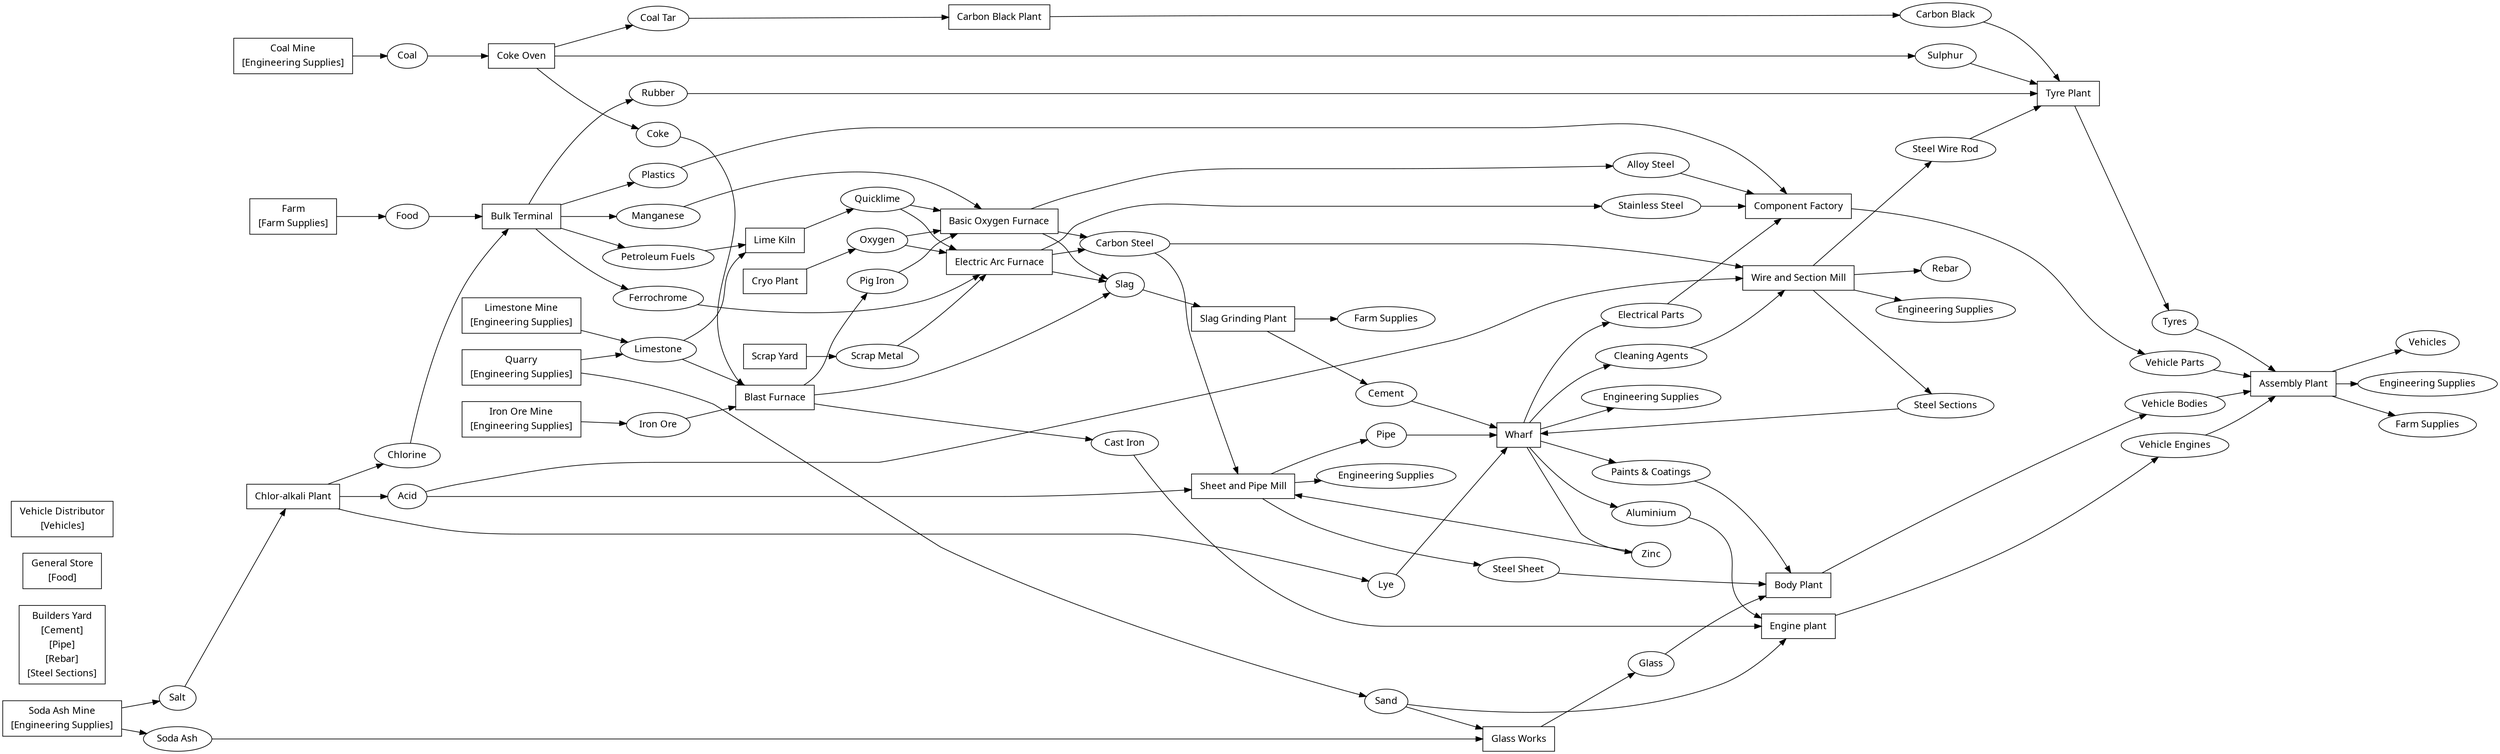 digraph steeltown {
	graph [fname="docs/html/steeltown.dot",
		fontname="sans-serif",
		nodesep=0.33,
		rankdir=LR,
		ranksep=0.44,
		stylesheet="static/css/cargoflow_styles.css",
		tooltip=Steeltown
	];
	C_acid	 [fontname="sans-serif",
		href="cargos.html#acid",
		id=acid,
		label=Acid,
		shape=ellipse,
		target=_top];
	I_sheet_and_pipe_mill	 [fontname="sans-serif",
		href="industries.html#sheet_and_pipe_mill",
		id=sheet_and_pipe_mill,
		label=<
            <table border="0" cellborder="0">
                <tr><td>Sheet and Pipe Mill</td></tr>
                
                    
                    
                    
                
                    
                    
                    
                
                    
                    
                    
                
            </table>
        >,
		shape=box,
		target=_top,
		tooltip="Sheet and Pipe Mill"];
	C_acid -> I_sheet_and_pipe_mill	 [tooltip="Acid -> Sheet and Pipe Mill",
		weight=3];
	I_wire_and_section_mill	 [fontname="sans-serif",
		href="industries.html#wire_and_section_mill",
		id=wire_and_section_mill,
		label=<
            <table border="0" cellborder="0">
                <tr><td>Wire and Section Mill</td></tr>
                
                    
                    
                    
                
                    
                    
                    
                
                    
                    
                    
                
            </table>
        >,
		shape=box,
		target=_top,
		tooltip="Wire and Section Mill"];
	C_acid -> I_wire_and_section_mill	 [tooltip="Acid -> Wire and Section Mill",
		weight=3];
	C_alloy_steel	 [fontname="sans-serif",
		href="cargos.html#alloy_steel",
		id=alloy_steel,
		label="Alloy Steel",
		shape=ellipse,
		target=_top];
	I_component_factory	 [fontname="sans-serif",
		href="industries.html#component_factory",
		id=component_factory,
		label=<
            <table border="0" cellborder="0">
                <tr><td>Component Factory</td></tr>
                
                    
                    
                    
                
                    
                    
                    
                
                    
                    
                    
                
                    
                    
                    
                
            </table>
        >,
		shape=box,
		target=_top,
		tooltip="Component Factory"];
	C_alloy_steel -> I_component_factory	 [tooltip="Alloy Steel -> Component Factory",
		weight=4];
	C_aluminium	 [fontname="sans-serif",
		href="cargos.html#aluminium",
		id=aluminium,
		label=Aluminium,
		shape=ellipse,
		target=_top];
	I_engine_plant	 [fontname="sans-serif",
		href="industries.html#engine_plant",
		id=engine_plant,
		label=<
            <table border="0" cellborder="0">
                <tr><td>Engine plant</td></tr>
                
                    
                    
                    
                
                    
                    
                    
                
                    
                    
                    
                
            </table>
        >,
		shape=box,
		target=_top,
		tooltip="Engine plant"];
	C_aluminium -> I_engine_plant	 [tooltip="Aluminium -> Engine plant",
		weight=3];
	C_carbon_black	 [fontname="sans-serif",
		href="cargos.html#carbon_black",
		id=carbon_black,
		label="Carbon Black",
		shape=ellipse,
		target=_top];
	I_tyre_plant	 [fontname="sans-serif",
		href="industries.html#tyre_plant",
		id=tyre_plant,
		label=<
            <table border="0" cellborder="0">
                <tr><td>Tyre Plant</td></tr>
                
                    
                    
                    
                
                    
                    
                    
                
                    
                    
                    
                
                    
                    
                    
                
            </table>
        >,
		shape=box,
		target=_top,
		tooltip="Tyre Plant"];
	C_carbon_black -> I_tyre_plant	 [tooltip="Carbon Black -> Tyre Plant",
		weight=4];
	C_carbon_steel	 [fontname="sans-serif",
		href="cargos.html#carbon_steel",
		id=carbon_steel,
		label="Carbon Steel",
		shape=ellipse,
		target=_top];
	C_carbon_steel -> I_sheet_and_pipe_mill	 [tooltip="Carbon Steel -> Sheet and Pipe Mill",
		weight=3];
	C_carbon_steel -> I_wire_and_section_mill	 [tooltip="Carbon Steel -> Wire and Section Mill",
		weight=3];
	C_cast_iron	 [fontname="sans-serif",
		href="cargos.html#cast_iron",
		id=cast_iron,
		label="Cast Iron",
		shape=ellipse,
		target=_top];
	C_cast_iron -> I_engine_plant	 [tooltip="Cast Iron -> Engine plant",
		weight=3];
	C_cement	 [fontname="sans-serif",
		href="cargos.html#cement",
		id=cement,
		label=Cement,
		shape=ellipse,
		target=_top];
	I_wharf	 [fontname="sans-serif",
		href="industries.html#wharf",
		id=wharf,
		label=<
            <table border="0" cellborder="0">
                <tr><td>Wharf</td></tr>
                
                    
                    
                    
                
                    
                    
                    
                
                    
                    
                    
                
                    
                    
                    
                
            </table>
        >,
		shape=box,
		target=_top,
		tooltip=Wharf];
	C_cement -> I_wharf	 [tooltip="Cement -> Wharf",
		weight=4];
	C_chlorine	 [fontname="sans-serif",
		href="cargos.html#chlorine",
		id=chlorine,
		label=Chlorine,
		shape=ellipse,
		target=_top];
	I_bulk_terminal	 [fontname="sans-serif",
		href="industries.html#bulk_terminal",
		id=bulk_terminal,
		label=<
            <table border="0" cellborder="0">
                <tr><td>Bulk Terminal</td></tr>
                
                    
                    
                    
                
                    
                    
                    
                
            </table>
        >,
		shape=box,
		target=_top,
		tooltip="Bulk Terminal"];
	C_chlorine -> I_bulk_terminal	 [tooltip="Chlorine -> Bulk Terminal",
		weight=2];
	C_cleaning_agents	 [fontname="sans-serif",
		href="cargos.html#cleaning_agents",
		id=cleaning_agents,
		label="Cleaning Agents",
		shape=ellipse,
		target=_top];
	C_cleaning_agents -> I_wire_and_section_mill	 [tooltip="Cleaning Agents -> Wire and Section Mill",
		weight=3];
	C_coal	 [fontname="sans-serif",
		href="cargos.html#coal",
		id=coal,
		label=Coal,
		shape=ellipse,
		target=_top];
	I_coke_oven	 [fontname="sans-serif",
		href="industries.html#coke_oven",
		id=coke_oven,
		label=<
            <table border="0" cellborder="0">
                <tr><td>Coke Oven</td></tr>
                
                    
                    
                    
                
            </table>
        >,
		shape=box,
		target=_top,
		tooltip="Coke Oven"];
	C_coal -> I_coke_oven	 [tooltip="Coal -> Coke Oven",
		weight=1];
	C_coal_tar	 [fontname="sans-serif",
		href="cargos.html#coal_tar",
		id=coal_tar,
		label="Coal Tar",
		shape=ellipse,
		target=_top];
	I_carbon_black_plant	 [fontname="sans-serif",
		href="industries.html#carbon_black_plant",
		id=carbon_black_plant,
		label=<
            <table border="0" cellborder="0">
                <tr><td>Carbon Black Plant</td></tr>
                
                    
                    
                    
                
            </table>
        >,
		shape=box,
		target=_top,
		tooltip="Carbon Black Plant"];
	C_coal_tar -> I_carbon_black_plant	 [tooltip="Coal Tar -> Carbon Black Plant",
		weight=1];
	C_coke	 [fontname="sans-serif",
		href="cargos.html#coke",
		id=coke,
		label=Coke,
		shape=ellipse,
		target=_top];
	I_blast_furnace	 [fontname="sans-serif",
		href="industries.html#blast_furnace",
		id=blast_furnace,
		label=<
            <table border="0" cellborder="0">
                <tr><td>Blast Furnace</td></tr>
                
                    
                    
                    
                
                    
                    
                    
                
                    
                    
                    
                
            </table>
        >,
		shape=box,
		target=_top,
		tooltip="Blast Furnace"];
	C_coke -> I_blast_furnace	 [tooltip="Coke -> Blast Furnace",
		weight=3];
	C_electrical_parts	 [fontname="sans-serif",
		href="cargos.html#electrical_parts",
		id=electrical_parts,
		label="Electrical Parts",
		shape=ellipse,
		target=_top];
	C_electrical_parts -> I_component_factory	 [tooltip="Electrical Parts -> Component Factory",
		weight=4];
	C_ferrochrome	 [fontname="sans-serif",
		href="cargos.html#ferrochrome",
		id=ferrochrome,
		label=Ferrochrome,
		shape=ellipse,
		target=_top];
	I_electric_arc_furnace	 [fontname="sans-serif",
		href="industries.html#electric_arc_furnace",
		id=electric_arc_furnace,
		label=<
            <table border="0" cellborder="0">
                <tr><td>Electric Arc Furnace</td></tr>
                
                    
                    
                    
                
                    
                    
                    
                
                    
                    
                    
                
                    
                    
                    
                
            </table>
        >,
		shape=box,
		target=_top,
		tooltip="Electric Arc Furnace"];
	C_ferrochrome -> I_electric_arc_furnace	 [tooltip="Ferrochrome -> Electric Arc Furnace",
		weight=4];
	C_food	 [fontname="sans-serif",
		href="cargos.html#food",
		id=food,
		label=Food,
		shape=ellipse,
		target=_top];
	C_food -> I_bulk_terminal	 [tooltip="Food -> Bulk Terminal",
		weight=2];
	C_glass	 [fontname="sans-serif",
		href="cargos.html#glass",
		id=glass,
		label=Glass,
		shape=ellipse,
		target=_top];
	I_body_plant	 [fontname="sans-serif",
		href="industries.html#body_plant",
		id=body_plant,
		label=<
            <table border="0" cellborder="0">
                <tr><td>Body Plant</td></tr>
                
                    
                    
                    
                
                    
                    
                    
                
                    
                    
                    
                
            </table>
        >,
		shape=box,
		target=_top,
		tooltip="Body Plant"];
	C_glass -> I_body_plant	 [tooltip="Glass -> Body Plant",
		weight=3];
	C_iron_ore	 [fontname="sans-serif",
		href="cargos.html#iron_ore",
		id=iron_ore,
		label="Iron Ore",
		shape=ellipse,
		target=_top];
	C_iron_ore -> I_blast_furnace	 [tooltip="Iron Ore -> Blast Furnace",
		weight=3];
	C_limestone	 [fontname="sans-serif",
		href="cargos.html#limestone",
		id=limestone,
		label=Limestone,
		shape=ellipse,
		target=_top];
	C_limestone -> I_blast_furnace	 [tooltip="Limestone -> Blast Furnace",
		weight=3];
	I_lime_kiln	 [fontname="sans-serif",
		href="industries.html#lime_kiln",
		id=lime_kiln,
		label=<
            <table border="0" cellborder="0">
                <tr><td>Lime Kiln</td></tr>
                
                    
                    
                    
                
                    
                    
                    
                
            </table>
        >,
		shape=box,
		target=_top,
		tooltip="Lime Kiln"];
	C_limestone -> I_lime_kiln	 [tooltip="Limestone -> Lime Kiln",
		weight=2];
	C_lye	 [fontname="sans-serif",
		href="cargos.html#lye",
		id=lye,
		label=Lye,
		shape=ellipse,
		target=_top];
	C_lye -> I_wharf	 [tooltip="Lye -> Wharf",
		weight=4];
	C_manganese	 [fontname="sans-serif",
		href="cargos.html#manganese",
		id=manganese,
		label=Manganese,
		shape=ellipse,
		target=_top];
	I_basic_oxygen_furnace	 [fontname="sans-serif",
		href="industries.html#basic_oxygen_furnace",
		id=basic_oxygen_furnace,
		label=<
            <table border="0" cellborder="0">
                <tr><td>Basic Oxygen Furnace</td></tr>
                
                    
                    
                    
                
                    
                    
                    
                
                    
                    
                    
                
                    
                    
                    
                
            </table>
        >,
		shape=box,
		target=_top,
		tooltip="Basic Oxygen Furnace"];
	C_manganese -> I_basic_oxygen_furnace	 [tooltip="Manganese -> Basic Oxygen Furnace",
		weight=4];
	C_oxygen	 [fontname="sans-serif",
		href="cargos.html#oxygen",
		id=oxygen,
		label=Oxygen,
		shape=ellipse,
		target=_top];
	C_oxygen -> I_basic_oxygen_furnace	 [tooltip="Oxygen -> Basic Oxygen Furnace",
		weight=4];
	C_oxygen -> I_electric_arc_furnace	 [tooltip="Oxygen -> Electric Arc Furnace",
		weight=4];
	C_paints_and_coatings	 [fontname="sans-serif",
		href="cargos.html#paints_and_coatings",
		id=paints_and_coatings,
		label="Paints &amp; Coatings",
		shape=ellipse,
		target=_top];
	C_paints_and_coatings -> I_body_plant	 [tooltip="Paints &amp; Coatings -> Body Plant",
		weight=3];
	C_petrol	 [fontname="sans-serif",
		href="cargos.html#petrol",
		id=petrol,
		label="Petroleum Fuels",
		shape=ellipse,
		target=_top];
	C_petrol -> I_lime_kiln	 [tooltip="Petroleum Fuels -> Lime Kiln",
		weight=2];
	C_pig_iron	 [fontname="sans-serif",
		href="cargos.html#pig_iron",
		id=pig_iron,
		label="Pig Iron",
		shape=ellipse,
		target=_top];
	C_pig_iron -> I_basic_oxygen_furnace	 [tooltip="Pig Iron -> Basic Oxygen Furnace",
		weight=4];
	C_pipe	 [fontname="sans-serif",
		href="cargos.html#pipe",
		id=pipe,
		label=Pipe,
		shape=ellipse,
		target=_top];
	C_pipe -> I_wharf	 [tooltip="Pipe -> Wharf",
		weight=4];
	C_plastics	 [fontname="sans-serif",
		href="cargos.html#plastics",
		id=plastics,
		label=Plastics,
		shape=ellipse,
		target=_top];
	C_plastics -> I_component_factory	 [tooltip="Plastics -> Component Factory",
		weight=4];
	C_quicklime	 [fontname="sans-serif",
		href="cargos.html#quicklime",
		id=quicklime,
		label=Quicklime,
		shape=ellipse,
		target=_top];
	C_quicklime -> I_basic_oxygen_furnace	 [tooltip="Quicklime -> Basic Oxygen Furnace",
		weight=4];
	C_quicklime -> I_electric_arc_furnace	 [tooltip="Quicklime -> Electric Arc Furnace",
		weight=4];
	C_rebar	 [fontname="sans-serif",
		href="cargos.html#rebar",
		id=rebar,
		label=Rebar,
		shape=ellipse,
		target=_top];
	C_rubber	 [fontname="sans-serif",
		href="cargos.html#rubber",
		id=rubber,
		label=Rubber,
		shape=ellipse,
		target=_top];
	C_rubber -> I_tyre_plant	 [tooltip="Rubber -> Tyre Plant",
		weight=4];
	C_salt	 [fontname="sans-serif",
		href="cargos.html#salt",
		id=salt,
		label=Salt,
		shape=ellipse,
		target=_top];
	I_chlor_alkali_plant	 [fontname="sans-serif",
		href="industries.html#chlor_alkali_plant",
		id=chlor_alkali_plant,
		label=<
            <table border="0" cellborder="0">
                <tr><td>Chlor-alkali Plant</td></tr>
                
                    
                    
                    
                
            </table>
        >,
		shape=box,
		target=_top,
		tooltip="Chlor-alkali Plant"];
	C_salt -> I_chlor_alkali_plant	 [tooltip="Salt -> Chlor-alkali Plant",
		weight=1];
	C_sand	 [fontname="sans-serif",
		href="cargos.html#sand",
		id=sand,
		label=Sand,
		shape=ellipse,
		target=_top];
	C_sand -> I_engine_plant	 [tooltip="Sand -> Engine plant",
		weight=3];
	I_glass_works	 [fontname="sans-serif",
		href="industries.html#glass_works",
		id=glass_works,
		label=<
            <table border="0" cellborder="0">
                <tr><td>Glass Works</td></tr>
                
                    
                    
                    
                
                    
                    
                    
                
            </table>
        >,
		shape=box,
		target=_top,
		tooltip="Glass Works"];
	C_sand -> I_glass_works	 [tooltip="Sand -> Glass Works",
		weight=2];
	C_scrap_metal	 [fontname="sans-serif",
		href="cargos.html#scrap_metal",
		id=scrap_metal,
		label="Scrap Metal",
		shape=ellipse,
		target=_top];
	C_scrap_metal -> I_electric_arc_furnace	 [tooltip="Scrap Metal -> Electric Arc Furnace",
		weight=4];
	C_slag	 [fontname="sans-serif",
		href="cargos.html#slag",
		id=slag,
		label=Slag,
		shape=ellipse,
		target=_top];
	I_slag_grinding_plant	 [fontname="sans-serif",
		href="industries.html#slag_grinding_plant",
		id=slag_grinding_plant,
		label=<
            <table border="0" cellborder="0">
                <tr><td>Slag Grinding Plant</td></tr>
                
                    
                    
                    
                
            </table>
        >,
		shape=box,
		target=_top,
		tooltip="Slag Grinding Plant"];
	C_slag -> I_slag_grinding_plant	 [tooltip="Slag -> Slag Grinding Plant",
		weight=1];
	C_soda_ash	 [fontname="sans-serif",
		href="cargos.html#soda_ash",
		id=soda_ash,
		label="Soda Ash",
		shape=ellipse,
		target=_top];
	C_soda_ash -> I_glass_works	 [tooltip="Soda Ash -> Glass Works",
		weight=2];
	C_stainless_steel	 [fontname="sans-serif",
		href="cargos.html#stainless_steel",
		id=stainless_steel,
		label="Stainless Steel",
		shape=ellipse,
		target=_top];
	C_stainless_steel -> I_component_factory	 [tooltip="Stainless Steel -> Component Factory",
		weight=4];
	C_steel_sections	 [fontname="sans-serif",
		href="cargos.html#steel_sections",
		id=steel_sections,
		label="Steel Sections",
		shape=ellipse,
		target=_top];
	C_steel_sections -> I_wharf	 [tooltip="Steel Sections -> Wharf",
		weight=4];
	C_steel_sheet	 [fontname="sans-serif",
		href="cargos.html#steel_sheet",
		id=steel_sheet,
		label="Steel Sheet",
		shape=ellipse,
		target=_top];
	C_steel_sheet -> I_body_plant	 [tooltip="Steel Sheet -> Body Plant",
		weight=3];
	C_steel_wire_rod	 [fontname="sans-serif",
		href="cargos.html#steel_wire_rod",
		id=steel_wire_rod,
		label="Steel Wire Rod",
		shape=ellipse,
		target=_top];
	C_steel_wire_rod -> I_tyre_plant	 [tooltip="Steel Wire Rod -> Tyre Plant",
		weight=4];
	C_sulphur	 [fontname="sans-serif",
		href="cargos.html#sulphur",
		id=sulphur,
		label=Sulphur,
		shape=ellipse,
		target=_top];
	C_sulphur -> I_tyre_plant	 [tooltip="Sulphur -> Tyre Plant",
		weight=4];
	C_tyres	 [fontname="sans-serif",
		href="cargos.html#tyres",
		id=tyres,
		label=Tyres,
		shape=ellipse,
		target=_top];
	I_assembly_plant	 [fontname="sans-serif",
		href="industries.html#assembly_plant",
		id=assembly_plant,
		label=<
            <table border="0" cellborder="0">
                <tr><td>Assembly Plant</td></tr>
                
                    
                    
                    
                
                    
                    
                    
                
                    
                    
                    
                
                    
                    
                    
                
            </table>
        >,
		shape=box,
		target=_top,
		tooltip="Assembly Plant"];
	C_tyres -> I_assembly_plant	 [tooltip="Tyres -> Assembly Plant",
		weight=4];
	C_vehicle_bodies	 [fontname="sans-serif",
		href="cargos.html#vehicle_bodies",
		id=vehicle_bodies,
		label="Vehicle Bodies",
		shape=ellipse,
		target=_top];
	C_vehicle_bodies -> I_assembly_plant	 [tooltip="Vehicle Bodies -> Assembly Plant",
		weight=4];
	C_vehicle_engines	 [fontname="sans-serif",
		href="cargos.html#vehicle_engines",
		id=vehicle_engines,
		label="Vehicle Engines",
		shape=ellipse,
		target=_top];
	C_vehicle_engines -> I_assembly_plant	 [tooltip="Vehicle Engines -> Assembly Plant",
		weight=4];
	C_vehicle_parts	 [fontname="sans-serif",
		href="cargos.html#vehicle_parts",
		id=vehicle_parts,
		label="Vehicle Parts",
		shape=ellipse,
		target=_top];
	C_vehicle_parts -> I_assembly_plant	 [tooltip="Vehicle Parts -> Assembly Plant",
		weight=4];
	C_vehicles	 [fontname="sans-serif",
		href="cargos.html#vehicles",
		id=vehicles,
		label=Vehicles,
		shape=ellipse,
		target=_top];
	C_zinc	 [fontname="sans-serif",
		href="cargos.html#zinc",
		id=zinc,
		label=Zinc,
		shape=ellipse,
		target=_top];
	C_zinc -> I_sheet_and_pipe_mill	 [tooltip="Zinc -> Sheet and Pipe Mill",
		weight=3];
	I_assembly_plant -> C_vehicles	 [tooltip="Assembly Plant -> Vehicles",
		weight=3];
	C_engineering_supplies_assembly_plant	 [fontname="sans-serif",
		href="cargos.html#engineering_supplies",
		id=engineering_supplies,
		label="Engineering Supplies",
		shape=ellipse,
		target=_top];
	I_assembly_plant -> C_engineering_supplies_assembly_plant	 [tooltip="Assembly Plant -> Engineering Supplies",
		weight=3];
	C_farm_supplies_assembly_plant	 [fontname="sans-serif",
		href="cargos.html#farm_supplies",
		id=farm_supplies,
		label="Farm Supplies",
		shape=ellipse,
		target=_top];
	I_assembly_plant -> C_farm_supplies_assembly_plant	 [tooltip="Assembly Plant -> Farm Supplies",
		weight=3];
	I_basic_oxygen_furnace -> C_alloy_steel	 [tooltip="Basic Oxygen Furnace -> Alloy Steel",
		weight=3];
	I_basic_oxygen_furnace -> C_carbon_steel	 [tooltip="Basic Oxygen Furnace -> Carbon Steel",
		weight=3];
	I_basic_oxygen_furnace -> C_slag	 [tooltip="Basic Oxygen Furnace -> Slag",
		weight=3];
	I_blast_furnace -> C_cast_iron	 [tooltip="Blast Furnace -> Cast Iron",
		weight=3];
	I_blast_furnace -> C_pig_iron	 [tooltip="Blast Furnace -> Pig Iron",
		weight=3];
	I_blast_furnace -> C_slag	 [tooltip="Blast Furnace -> Slag",
		weight=3];
	I_body_plant -> C_vehicle_bodies	 [tooltip="Body Plant -> Vehicle Bodies",
		weight=1];
	I_builders_yard	 [fontname="sans-serif",
		href="industries.html#builders_yard",
		id=builders_yard,
		label=<
            <table border="0" cellborder="0">
                <tr><td>Builders Yard</td></tr>
                
                    
                    
                    
                        <tr><td>[Cement]</td></tr>
                    
                
                    
                    
                    
                        <tr><td>[Pipe]</td></tr>
                    
                
                    
                    
                    
                        <tr><td>[Rebar]</td></tr>
                    
                
                    
                    
                    
                        <tr><td>[Steel Sections]</td></tr>
                    
                
            </table>
        >,
		shape=box,
		target=_top,
		tooltip="Builders Yard"];
	I_bulk_terminal -> C_ferrochrome	 [tooltip="Bulk Terminal -> Ferrochrome",
		weight=5];
	I_bulk_terminal -> C_manganese	 [tooltip="Bulk Terminal -> Manganese",
		weight=5];
	I_bulk_terminal -> C_petrol	 [tooltip="Bulk Terminal -> Petroleum Fuels",
		weight=5];
	I_bulk_terminal -> C_plastics	 [tooltip="Bulk Terminal -> Plastics",
		weight=5];
	I_bulk_terminal -> C_rubber	 [tooltip="Bulk Terminal -> Rubber",
		weight=5];
	I_carbon_black_plant -> C_carbon_black	 [tooltip="Carbon Black Plant -> Carbon Black",
		weight=1];
	I_chlor_alkali_plant -> C_acid	 [tooltip="Chlor-alkali Plant -> Acid",
		weight=3];
	I_chlor_alkali_plant -> C_chlorine	 [tooltip="Chlor-alkali Plant -> Chlorine",
		weight=3];
	I_chlor_alkali_plant -> C_lye	 [tooltip="Chlor-alkali Plant -> Lye",
		weight=3];
	I_coal_mine	 [fontname="sans-serif",
		href="industries.html#coal_mine",
		id=coal_mine,
		label=<
            <table border="0" cellborder="0">
                <tr><td>Coal Mine</td></tr>
                
                    
                        <tr><td>[Engineering Supplies]</td></tr>
                    
                    
                    
                
            </table>
        >,
		shape=box,
		target=_top,
		tooltip="Coal Mine"];
	I_coal_mine -> C_coal	 [tooltip="Coal Mine -> Coal",
		weight=1];
	I_coke_oven -> C_coal_tar	 [tooltip="Coke Oven -> Coal Tar",
		weight=3];
	I_coke_oven -> C_coke	 [tooltip="Coke Oven -> Coke",
		weight=3];
	I_coke_oven -> C_sulphur	 [tooltip="Coke Oven -> Sulphur",
		weight=3];
	I_component_factory -> C_vehicle_parts	 [tooltip="Component Factory -> Vehicle Parts",
		weight=1];
	I_cryo_plant	 [fontname="sans-serif",
		href="industries.html#cryo_plant",
		id=cryo_plant,
		label=<
            <table border="0" cellborder="0">
                <tr><td>Cryo Plant</td></tr>
                
            </table>
        >,
		shape=box,
		target=_top,
		tooltip="Cryo Plant"];
	I_cryo_plant -> C_oxygen	 [tooltip="Cryo Plant -> Oxygen",
		weight=1];
	I_electric_arc_furnace -> C_carbon_steel	 [tooltip="Electric Arc Furnace -> Carbon Steel",
		weight=3];
	I_electric_arc_furnace -> C_slag	 [tooltip="Electric Arc Furnace -> Slag",
		weight=3];
	I_electric_arc_furnace -> C_stainless_steel	 [tooltip="Electric Arc Furnace -> Stainless Steel",
		weight=3];
	I_engine_plant -> C_vehicle_engines	 [tooltip="Engine plant -> Vehicle Engines",
		weight=1];
	I_farm	 [fontname="sans-serif",
		href="industries.html#farm",
		id=farm,
		label=<
            <table border="0" cellborder="0">
                <tr><td>Farm</td></tr>
                
                    
                        <tr><td>[Farm Supplies]</td></tr>
                    
                    
                    
                
            </table>
        >,
		shape=box,
		target=_top,
		tooltip=Farm];
	I_farm -> C_food	 [tooltip="Farm -> Food",
		weight=1];
	I_general_store	 [fontname="sans-serif",
		href="industries.html#general_store",
		id=general_store,
		label=<
            <table border="0" cellborder="0">
                <tr><td>General Store</td></tr>
                
                    
                    
                    
                        <tr><td>[Food]</td></tr>
                    
                
            </table>
        >,
		shape=box,
		target=_top,
		tooltip="General Store"];
	I_glass_works -> C_glass	 [tooltip="Glass Works -> Glass",
		weight=1];
	I_iron_ore_mine	 [fontname="sans-serif",
		href="industries.html#iron_ore_mine",
		id=iron_ore_mine,
		label=<
            <table border="0" cellborder="0">
                <tr><td>Iron Ore Mine</td></tr>
                
                    
                        <tr><td>[Engineering Supplies]</td></tr>
                    
                    
                    
                
            </table>
        >,
		shape=box,
		target=_top,
		tooltip="Iron Ore Mine"];
	I_iron_ore_mine -> C_iron_ore	 [tooltip="Iron Ore Mine -> Iron Ore",
		weight=1];
	I_lime_kiln -> C_quicklime	 [tooltip="Lime Kiln -> Quicklime",
		weight=1];
	I_limestone_mine	 [fontname="sans-serif",
		href="industries.html#limestone_mine",
		id=limestone_mine,
		label=<
            <table border="0" cellborder="0">
                <tr><td>Limestone Mine</td></tr>
                
                    
                        <tr><td>[Engineering Supplies]</td></tr>
                    
                    
                    
                
            </table>
        >,
		shape=box,
		target=_top,
		tooltip="Limestone Mine"];
	I_limestone_mine -> C_limestone	 [tooltip="Limestone Mine -> Limestone",
		weight=1];
	I_quarry	 [fontname="sans-serif",
		href="industries.html#quarry",
		id=quarry,
		label=<
            <table border="0" cellborder="0">
                <tr><td>Quarry</td></tr>
                
                    
                        <tr><td>[Engineering Supplies]</td></tr>
                    
                    
                    
                
            </table>
        >,
		shape=box,
		target=_top,
		tooltip=Quarry];
	I_quarry -> C_limestone	 [tooltip="Quarry -> Limestone",
		weight=2];
	I_quarry -> C_sand	 [tooltip="Quarry -> Sand",
		weight=2];
	I_junk_yard	 [fontname="sans-serif",
		href="industries.html#junk_yard",
		id=junk_yard,
		label=<
            <table border="0" cellborder="0">
                <tr><td>Scrap Yard</td></tr>
                
            </table>
        >,
		shape=box,
		target=_top,
		tooltip="Scrap Yard"];
	I_junk_yard -> C_scrap_metal	 [tooltip="Scrap Yard -> Scrap Metal",
		weight=1];
	I_sheet_and_pipe_mill -> C_pipe	 [tooltip="Sheet and Pipe Mill -> Pipe",
		weight=3];
	I_sheet_and_pipe_mill -> C_steel_sheet	 [tooltip="Sheet and Pipe Mill -> Steel Sheet",
		weight=3];
	C_engineering_supplies_sheet_and_pipe_mill	 [fontname="sans-serif",
		href="cargos.html#engineering_supplies",
		id=engineering_supplies,
		label="Engineering Supplies",
		shape=ellipse,
		target=_top];
	I_sheet_and_pipe_mill -> C_engineering_supplies_sheet_and_pipe_mill	 [tooltip="Sheet and Pipe Mill -> Engineering Supplies",
		weight=3];
	I_slag_grinding_plant -> C_cement	 [tooltip="Slag Grinding Plant -> Cement",
		weight=2];
	C_farm_supplies_slag_grinding_plant	 [fontname="sans-serif",
		href="cargos.html#farm_supplies",
		id=farm_supplies,
		label="Farm Supplies",
		shape=ellipse,
		target=_top];
	I_slag_grinding_plant -> C_farm_supplies_slag_grinding_plant	 [tooltip="Slag Grinding Plant -> Farm Supplies",
		weight=2];
	I_soda_ash_mine	 [fontname="sans-serif",
		href="industries.html#soda_ash_mine",
		id=soda_ash_mine,
		label=<
            <table border="0" cellborder="0">
                <tr><td>Soda Ash Mine</td></tr>
                
                    
                        <tr><td>[Engineering Supplies]</td></tr>
                    
                    
                    
                
            </table>
        >,
		shape=box,
		target=_top,
		tooltip="Soda Ash Mine"];
	I_soda_ash_mine -> C_salt	 [tooltip="Soda Ash Mine -> Salt",
		weight=2];
	I_soda_ash_mine -> C_soda_ash	 [tooltip="Soda Ash Mine -> Soda Ash",
		weight=2];
	I_tyre_plant -> C_tyres	 [tooltip="Tyre Plant -> Tyres",
		weight=1];
	I_vehicle_distributor	 [fontname="sans-serif",
		href="industries.html#vehicle_distributor",
		id=vehicle_distributor,
		label=<
            <table border="0" cellborder="0">
                <tr><td>Vehicle Distributor</td></tr>
                
                    
                    
                    
                        <tr><td>[Vehicles]</td></tr>
                    
                
            </table>
        >,
		shape=box,
		target=_top,
		tooltip="Vehicle Distributor"];
	I_wharf -> C_aluminium	 [tooltip="Wharf -> Aluminium",
		weight=6];
	I_wharf -> C_cleaning_agents	 [tooltip="Wharf -> Cleaning Agents",
		weight=6];
	I_wharf -> C_electrical_parts	 [tooltip="Wharf -> Electrical Parts",
		weight=6];
	I_wharf -> C_paints_and_coatings	 [tooltip="Wharf -> Paints &amp; Coatings",
		weight=6];
	I_wharf -> C_zinc	 [tooltip="Wharf -> Zinc",
		weight=6];
	C_engineering_supplies_wharf	 [fontname="sans-serif",
		href="cargos.html#engineering_supplies",
		id=engineering_supplies,
		label="Engineering Supplies",
		shape=ellipse,
		target=_top];
	I_wharf -> C_engineering_supplies_wharf	 [tooltip="Wharf -> Engineering Supplies",
		weight=6];
	I_wire_and_section_mill -> C_rebar	 [tooltip="Wire and Section Mill -> Rebar",
		weight=4];
	I_wire_and_section_mill -> C_steel_sections	 [tooltip="Wire and Section Mill -> Steel Sections",
		weight=4];
	I_wire_and_section_mill -> C_steel_wire_rod	 [tooltip="Wire and Section Mill -> Steel Wire Rod",
		weight=4];
	C_engineering_supplies_wire_and_section_mill	 [fontname="sans-serif",
		href="cargos.html#engineering_supplies",
		id=engineering_supplies,
		label="Engineering Supplies",
		shape=ellipse,
		target=_top];
	I_wire_and_section_mill -> C_engineering_supplies_wire_and_section_mill	 [tooltip="Wire and Section Mill -> Engineering Supplies",
		weight=4];
}

